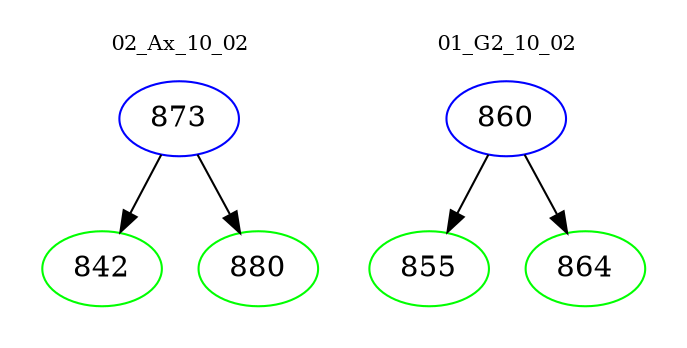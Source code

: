 digraph{
subgraph cluster_0 {
color = white
label = "02_Ax_10_02";
fontsize=10;
T0_873 [label="873", color="blue"]
T0_873 -> T0_842 [color="black"]
T0_842 [label="842", color="green"]
T0_873 -> T0_880 [color="black"]
T0_880 [label="880", color="green"]
}
subgraph cluster_1 {
color = white
label = "01_G2_10_02";
fontsize=10;
T1_860 [label="860", color="blue"]
T1_860 -> T1_855 [color="black"]
T1_855 [label="855", color="green"]
T1_860 -> T1_864 [color="black"]
T1_864 [label="864", color="green"]
}
}
